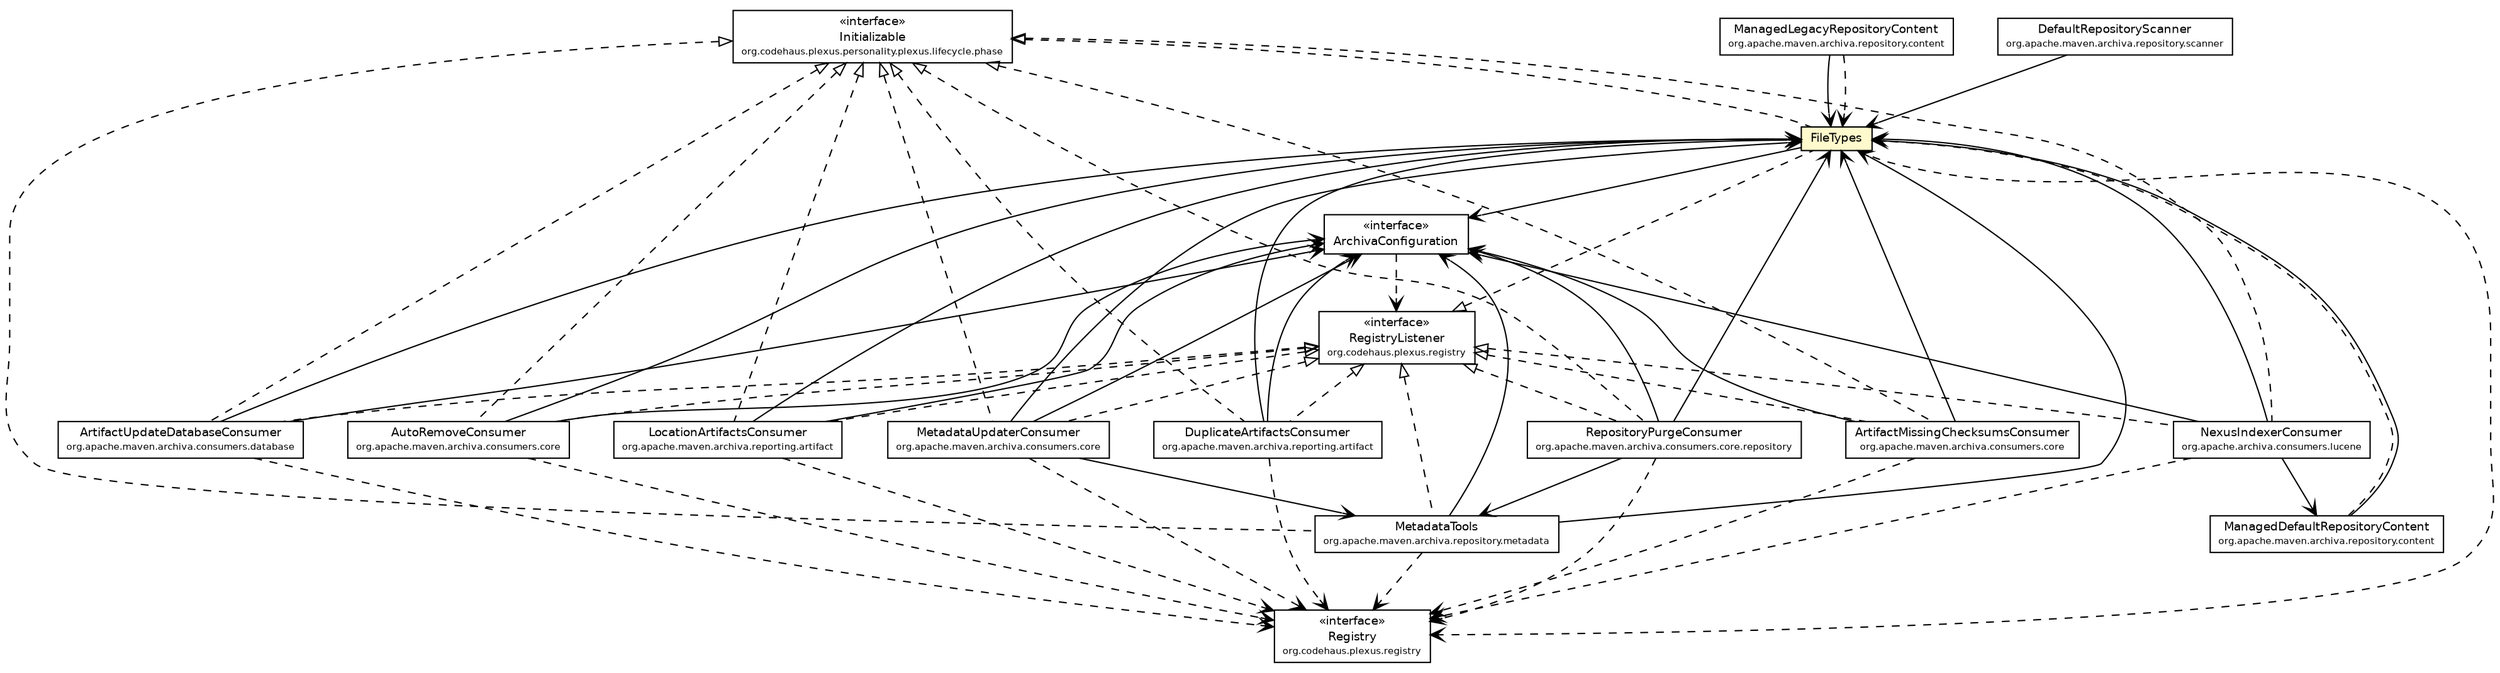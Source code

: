 #!/usr/local/bin/dot
#
# Class diagram 
# Generated by UmlGraph version 4.6 (http://www.spinellis.gr/sw/umlgraph)
#

digraph G {
	edge [fontname="Helvetica",fontsize=10,labelfontname="Helvetica",labelfontsize=10];
	node [fontname="Helvetica",fontsize=10,shape=plaintext];
	// org.apache.maven.archiva.configuration.FileTypes
	c37450 [label=<<table border="0" cellborder="1" cellspacing="0" cellpadding="2" port="p" bgcolor="lemonChiffon" href="./FileTypes.html">
		<tr><td><table border="0" cellspacing="0" cellpadding="1">
			<tr><td> FileTypes </td></tr>
		</table></td></tr>
		</table>>, fontname="Helvetica", fontcolor="black", fontsize=9.0];
	// org.apache.maven.archiva.configuration.ArchivaConfiguration
	c37456 [label=<<table border="0" cellborder="1" cellspacing="0" cellpadding="2" port="p" href="./ArchivaConfiguration.html">
		<tr><td><table border="0" cellspacing="0" cellpadding="1">
			<tr><td> &laquo;interface&raquo; </td></tr>
			<tr><td> ArchivaConfiguration </td></tr>
		</table></td></tr>
		</table>>, fontname="Helvetica", fontcolor="black", fontsize=9.0];
	// org.apache.maven.archiva.repository.content.ManagedLegacyRepositoryContent
	c37506 [label=<<table border="0" cellborder="1" cellspacing="0" cellpadding="2" port="p" href="../repository/content/ManagedLegacyRepositoryContent.html">
		<tr><td><table border="0" cellspacing="0" cellpadding="1">
			<tr><td> ManagedLegacyRepositoryContent </td></tr>
			<tr><td><font point-size="7.0"> org.apache.maven.archiva.repository.content </font></td></tr>
		</table></td></tr>
		</table>>, fontname="Helvetica", fontcolor="black", fontsize=9.0];
	// org.apache.maven.archiva.repository.content.ManagedDefaultRepositoryContent
	c37507 [label=<<table border="0" cellborder="1" cellspacing="0" cellpadding="2" port="p" href="../repository/content/ManagedDefaultRepositoryContent.html">
		<tr><td><table border="0" cellspacing="0" cellpadding="1">
			<tr><td> ManagedDefaultRepositoryContent </td></tr>
			<tr><td><font point-size="7.0"> org.apache.maven.archiva.repository.content </font></td></tr>
		</table></td></tr>
		</table>>, fontname="Helvetica", fontcolor="black", fontsize=9.0];
	// org.apache.maven.archiva.repository.metadata.MetadataTools
	c37528 [label=<<table border="0" cellborder="1" cellspacing="0" cellpadding="2" port="p" href="../repository/metadata/MetadataTools.html">
		<tr><td><table border="0" cellspacing="0" cellpadding="1">
			<tr><td> MetadataTools </td></tr>
			<tr><td><font point-size="7.0"> org.apache.maven.archiva.repository.metadata </font></td></tr>
		</table></td></tr>
		</table>>, fontname="Helvetica", fontcolor="black", fontsize=9.0];
	// org.apache.maven.archiva.repository.scanner.DefaultRepositoryScanner
	c37552 [label=<<table border="0" cellborder="1" cellspacing="0" cellpadding="2" port="p" href="../repository/scanner/DefaultRepositoryScanner.html">
		<tr><td><table border="0" cellspacing="0" cellpadding="1">
			<tr><td> DefaultRepositoryScanner </td></tr>
			<tr><td><font point-size="7.0"> org.apache.maven.archiva.repository.scanner </font></td></tr>
		</table></td></tr>
		</table>>, fontname="Helvetica", fontcolor="black", fontsize=9.0];
	// org.apache.maven.archiva.consumers.core.MetadataUpdaterConsumer
	c37557 [label=<<table border="0" cellborder="1" cellspacing="0" cellpadding="2" port="p" href="../consumers/core/MetadataUpdaterConsumer.html">
		<tr><td><table border="0" cellspacing="0" cellpadding="1">
			<tr><td> MetadataUpdaterConsumer </td></tr>
			<tr><td><font point-size="7.0"> org.apache.maven.archiva.consumers.core </font></td></tr>
		</table></td></tr>
		</table>>, fontname="Helvetica", fontcolor="black", fontsize=9.0];
	// org.apache.maven.archiva.consumers.core.AutoRemoveConsumer
	c37559 [label=<<table border="0" cellborder="1" cellspacing="0" cellpadding="2" port="p" href="../consumers/core/AutoRemoveConsumer.html">
		<tr><td><table border="0" cellspacing="0" cellpadding="1">
			<tr><td> AutoRemoveConsumer </td></tr>
			<tr><td><font point-size="7.0"> org.apache.maven.archiva.consumers.core </font></td></tr>
		</table></td></tr>
		</table>>, fontname="Helvetica", fontcolor="black", fontsize=9.0];
	// org.apache.maven.archiva.consumers.core.ArtifactMissingChecksumsConsumer
	c37560 [label=<<table border="0" cellborder="1" cellspacing="0" cellpadding="2" port="p" href="../consumers/core/ArtifactMissingChecksumsConsumer.html">
		<tr><td><table border="0" cellspacing="0" cellpadding="1">
			<tr><td> ArtifactMissingChecksumsConsumer </td></tr>
			<tr><td><font point-size="7.0"> org.apache.maven.archiva.consumers.core </font></td></tr>
		</table></td></tr>
		</table>>, fontname="Helvetica", fontcolor="black", fontsize=9.0];
	// org.apache.maven.archiva.consumers.core.repository.RepositoryPurgeConsumer
	c37563 [label=<<table border="0" cellborder="1" cellspacing="0" cellpadding="2" port="p" href="../consumers/core/repository/RepositoryPurgeConsumer.html">
		<tr><td><table border="0" cellspacing="0" cellpadding="1">
			<tr><td> RepositoryPurgeConsumer </td></tr>
			<tr><td><font point-size="7.0"> org.apache.maven.archiva.consumers.core.repository </font></td></tr>
		</table></td></tr>
		</table>>, fontname="Helvetica", fontcolor="black", fontsize=9.0];
	// org.apache.maven.archiva.reporting.artifact.LocationArtifactsConsumer
	c37640 [label=<<table border="0" cellborder="1" cellspacing="0" cellpadding="2" port="p" href="../reporting/artifact/LocationArtifactsConsumer.html">
		<tr><td><table border="0" cellspacing="0" cellpadding="1">
			<tr><td> LocationArtifactsConsumer </td></tr>
			<tr><td><font point-size="7.0"> org.apache.maven.archiva.reporting.artifact </font></td></tr>
		</table></td></tr>
		</table>>, fontname="Helvetica", fontcolor="black", fontsize=9.0];
	// org.apache.maven.archiva.reporting.artifact.DuplicateArtifactsConsumer
	c37641 [label=<<table border="0" cellborder="1" cellspacing="0" cellpadding="2" port="p" href="../reporting/artifact/DuplicateArtifactsConsumer.html">
		<tr><td><table border="0" cellspacing="0" cellpadding="1">
			<tr><td> DuplicateArtifactsConsumer </td></tr>
			<tr><td><font point-size="7.0"> org.apache.maven.archiva.reporting.artifact </font></td></tr>
		</table></td></tr>
		</table>>, fontname="Helvetica", fontcolor="black", fontsize=9.0];
	// org.apache.maven.archiva.consumers.database.ArtifactUpdateDatabaseConsumer
	c37647 [label=<<table border="0" cellborder="1" cellspacing="0" cellpadding="2" port="p" href="../consumers/database/ArtifactUpdateDatabaseConsumer.html">
		<tr><td><table border="0" cellspacing="0" cellpadding="1">
			<tr><td> ArtifactUpdateDatabaseConsumer </td></tr>
			<tr><td><font point-size="7.0"> org.apache.maven.archiva.consumers.database </font></td></tr>
		</table></td></tr>
		</table>>, fontname="Helvetica", fontcolor="black", fontsize=9.0];
	// org.apache.archiva.consumers.lucene.NexusIndexerConsumer
	c37668 [label=<<table border="0" cellborder="1" cellspacing="0" cellpadding="2" port="p" href="../../../archiva/consumers/lucene/NexusIndexerConsumer.html">
		<tr><td><table border="0" cellspacing="0" cellpadding="1">
			<tr><td> NexusIndexerConsumer </td></tr>
			<tr><td><font point-size="7.0"> org.apache.archiva.consumers.lucene </font></td></tr>
		</table></td></tr>
		</table>>, fontname="Helvetica", fontcolor="black", fontsize=9.0];
	//org.apache.maven.archiva.configuration.FileTypes implements org.codehaus.plexus.personality.plexus.lifecycle.phase.Initializable
	c37795:p -> c37450:p [dir=back,arrowtail=empty,style=dashed];
	//org.apache.maven.archiva.configuration.FileTypes implements org.codehaus.plexus.registry.RegistryListener
	c37796:p -> c37450:p [dir=back,arrowtail=empty,style=dashed];
	//org.apache.maven.archiva.repository.metadata.MetadataTools implements org.codehaus.plexus.registry.RegistryListener
	c37796:p -> c37528:p [dir=back,arrowtail=empty,style=dashed];
	//org.apache.maven.archiva.repository.metadata.MetadataTools implements org.codehaus.plexus.personality.plexus.lifecycle.phase.Initializable
	c37795:p -> c37528:p [dir=back,arrowtail=empty,style=dashed];
	//org.apache.maven.archiva.consumers.core.MetadataUpdaterConsumer implements org.codehaus.plexus.registry.RegistryListener
	c37796:p -> c37557:p [dir=back,arrowtail=empty,style=dashed];
	//org.apache.maven.archiva.consumers.core.MetadataUpdaterConsumer implements org.codehaus.plexus.personality.plexus.lifecycle.phase.Initializable
	c37795:p -> c37557:p [dir=back,arrowtail=empty,style=dashed];
	//org.apache.maven.archiva.consumers.core.AutoRemoveConsumer implements org.codehaus.plexus.registry.RegistryListener
	c37796:p -> c37559:p [dir=back,arrowtail=empty,style=dashed];
	//org.apache.maven.archiva.consumers.core.AutoRemoveConsumer implements org.codehaus.plexus.personality.plexus.lifecycle.phase.Initializable
	c37795:p -> c37559:p [dir=back,arrowtail=empty,style=dashed];
	//org.apache.maven.archiva.consumers.core.ArtifactMissingChecksumsConsumer implements org.codehaus.plexus.registry.RegistryListener
	c37796:p -> c37560:p [dir=back,arrowtail=empty,style=dashed];
	//org.apache.maven.archiva.consumers.core.ArtifactMissingChecksumsConsumer implements org.codehaus.plexus.personality.plexus.lifecycle.phase.Initializable
	c37795:p -> c37560:p [dir=back,arrowtail=empty,style=dashed];
	//org.apache.maven.archiva.consumers.core.repository.RepositoryPurgeConsumer implements org.codehaus.plexus.registry.RegistryListener
	c37796:p -> c37563:p [dir=back,arrowtail=empty,style=dashed];
	//org.apache.maven.archiva.consumers.core.repository.RepositoryPurgeConsumer implements org.codehaus.plexus.personality.plexus.lifecycle.phase.Initializable
	c37795:p -> c37563:p [dir=back,arrowtail=empty,style=dashed];
	//org.apache.maven.archiva.reporting.artifact.LocationArtifactsConsumer implements org.codehaus.plexus.registry.RegistryListener
	c37796:p -> c37640:p [dir=back,arrowtail=empty,style=dashed];
	//org.apache.maven.archiva.reporting.artifact.LocationArtifactsConsumer implements org.codehaus.plexus.personality.plexus.lifecycle.phase.Initializable
	c37795:p -> c37640:p [dir=back,arrowtail=empty,style=dashed];
	//org.apache.maven.archiva.reporting.artifact.DuplicateArtifactsConsumer implements org.codehaus.plexus.registry.RegistryListener
	c37796:p -> c37641:p [dir=back,arrowtail=empty,style=dashed];
	//org.apache.maven.archiva.reporting.artifact.DuplicateArtifactsConsumer implements org.codehaus.plexus.personality.plexus.lifecycle.phase.Initializable
	c37795:p -> c37641:p [dir=back,arrowtail=empty,style=dashed];
	//org.apache.maven.archiva.consumers.database.ArtifactUpdateDatabaseConsumer implements org.codehaus.plexus.registry.RegistryListener
	c37796:p -> c37647:p [dir=back,arrowtail=empty,style=dashed];
	//org.apache.maven.archiva.consumers.database.ArtifactUpdateDatabaseConsumer implements org.codehaus.plexus.personality.plexus.lifecycle.phase.Initializable
	c37795:p -> c37647:p [dir=back,arrowtail=empty,style=dashed];
	//org.apache.archiva.consumers.lucene.NexusIndexerConsumer implements org.codehaus.plexus.registry.RegistryListener
	c37796:p -> c37668:p [dir=back,arrowtail=empty,style=dashed];
	//org.apache.archiva.consumers.lucene.NexusIndexerConsumer implements org.codehaus.plexus.personality.plexus.lifecycle.phase.Initializable
	c37795:p -> c37668:p [dir=back,arrowtail=empty,style=dashed];
	// org.apache.maven.archiva.configuration.FileTypes NAVASSOC org.apache.maven.archiva.configuration.ArchivaConfiguration
	c37450:p -> c37456:p [taillabel="", label="", headlabel="", fontname="Helvetica", fontcolor="black", fontsize=10.0, color="black", arrowhead=open];
	// org.apache.maven.archiva.repository.content.ManagedLegacyRepositoryContent NAVASSOC org.apache.maven.archiva.configuration.FileTypes
	c37506:p -> c37450:p [taillabel="", label="", headlabel="", fontname="Helvetica", fontcolor="black", fontsize=10.0, color="black", arrowhead=open];
	// org.apache.maven.archiva.repository.content.ManagedDefaultRepositoryContent NAVASSOC org.apache.maven.archiva.configuration.FileTypes
	c37507:p -> c37450:p [taillabel="", label="", headlabel="", fontname="Helvetica", fontcolor="black", fontsize=10.0, color="black", arrowhead=open];
	// org.apache.maven.archiva.repository.metadata.MetadataTools NAVASSOC org.apache.maven.archiva.configuration.ArchivaConfiguration
	c37528:p -> c37456:p [taillabel="", label="", headlabel="", fontname="Helvetica", fontcolor="black", fontsize=10.0, color="black", arrowhead=open];
	// org.apache.maven.archiva.repository.metadata.MetadataTools NAVASSOC org.apache.maven.archiva.configuration.FileTypes
	c37528:p -> c37450:p [taillabel="", label="", headlabel="", fontname="Helvetica", fontcolor="black", fontsize=10.0, color="black", arrowhead=open];
	// org.apache.maven.archiva.repository.scanner.DefaultRepositoryScanner NAVASSOC org.apache.maven.archiva.configuration.FileTypes
	c37552:p -> c37450:p [taillabel="", label="", headlabel="", fontname="Helvetica", fontcolor="black", fontsize=10.0, color="black", arrowhead=open];
	// org.apache.maven.archiva.consumers.core.MetadataUpdaterConsumer NAVASSOC org.apache.maven.archiva.repository.metadata.MetadataTools
	c37557:p -> c37528:p [taillabel="", label="", headlabel="", fontname="Helvetica", fontcolor="black", fontsize=10.0, color="black", arrowhead=open];
	// org.apache.maven.archiva.consumers.core.MetadataUpdaterConsumer NAVASSOC org.apache.maven.archiva.configuration.ArchivaConfiguration
	c37557:p -> c37456:p [taillabel="", label="", headlabel="", fontname="Helvetica", fontcolor="black", fontsize=10.0, color="black", arrowhead=open];
	// org.apache.maven.archiva.consumers.core.MetadataUpdaterConsumer NAVASSOC org.apache.maven.archiva.configuration.FileTypes
	c37557:p -> c37450:p [taillabel="", label="", headlabel="", fontname="Helvetica", fontcolor="black", fontsize=10.0, color="black", arrowhead=open];
	// org.apache.maven.archiva.consumers.core.AutoRemoveConsumer NAVASSOC org.apache.maven.archiva.configuration.ArchivaConfiguration
	c37559:p -> c37456:p [taillabel="", label="", headlabel="", fontname="Helvetica", fontcolor="black", fontsize=10.0, color="black", arrowhead=open];
	// org.apache.maven.archiva.consumers.core.AutoRemoveConsumer NAVASSOC org.apache.maven.archiva.configuration.FileTypes
	c37559:p -> c37450:p [taillabel="", label="", headlabel="", fontname="Helvetica", fontcolor="black", fontsize=10.0, color="black", arrowhead=open];
	// org.apache.maven.archiva.consumers.core.ArtifactMissingChecksumsConsumer NAVASSOC org.apache.maven.archiva.configuration.ArchivaConfiguration
	c37560:p -> c37456:p [taillabel="", label="", headlabel="", fontname="Helvetica", fontcolor="black", fontsize=10.0, color="black", arrowhead=open];
	// org.apache.maven.archiva.consumers.core.ArtifactMissingChecksumsConsumer NAVASSOC org.apache.maven.archiva.configuration.FileTypes
	c37560:p -> c37450:p [taillabel="", label="", headlabel="", fontname="Helvetica", fontcolor="black", fontsize=10.0, color="black", arrowhead=open];
	// org.apache.maven.archiva.consumers.core.repository.RepositoryPurgeConsumer NAVASSOC org.apache.maven.archiva.configuration.ArchivaConfiguration
	c37563:p -> c37456:p [taillabel="", label="", headlabel="", fontname="Helvetica", fontcolor="black", fontsize=10.0, color="black", arrowhead=open];
	// org.apache.maven.archiva.consumers.core.repository.RepositoryPurgeConsumer NAVASSOC org.apache.maven.archiva.repository.metadata.MetadataTools
	c37563:p -> c37528:p [taillabel="", label="", headlabel="", fontname="Helvetica", fontcolor="black", fontsize=10.0, color="black", arrowhead=open];
	// org.apache.maven.archiva.consumers.core.repository.RepositoryPurgeConsumer NAVASSOC org.apache.maven.archiva.configuration.FileTypes
	c37563:p -> c37450:p [taillabel="", label="", headlabel="", fontname="Helvetica", fontcolor="black", fontsize=10.0, color="black", arrowhead=open];
	// org.apache.maven.archiva.reporting.artifact.LocationArtifactsConsumer NAVASSOC org.apache.maven.archiva.configuration.ArchivaConfiguration
	c37640:p -> c37456:p [taillabel="", label="", headlabel="", fontname="Helvetica", fontcolor="black", fontsize=10.0, color="black", arrowhead=open];
	// org.apache.maven.archiva.reporting.artifact.LocationArtifactsConsumer NAVASSOC org.apache.maven.archiva.configuration.FileTypes
	c37640:p -> c37450:p [taillabel="", label="", headlabel="", fontname="Helvetica", fontcolor="black", fontsize=10.0, color="black", arrowhead=open];
	// org.apache.maven.archiva.reporting.artifact.DuplicateArtifactsConsumer NAVASSOC org.apache.maven.archiva.configuration.ArchivaConfiguration
	c37641:p -> c37456:p [taillabel="", label="", headlabel="", fontname="Helvetica", fontcolor="black", fontsize=10.0, color="black", arrowhead=open];
	// org.apache.maven.archiva.reporting.artifact.DuplicateArtifactsConsumer NAVASSOC org.apache.maven.archiva.configuration.FileTypes
	c37641:p -> c37450:p [taillabel="", label="", headlabel="", fontname="Helvetica", fontcolor="black", fontsize=10.0, color="black", arrowhead=open];
	// org.apache.maven.archiva.consumers.database.ArtifactUpdateDatabaseConsumer NAVASSOC org.apache.maven.archiva.configuration.ArchivaConfiguration
	c37647:p -> c37456:p [taillabel="", label="", headlabel="", fontname="Helvetica", fontcolor="black", fontsize=10.0, color="black", arrowhead=open];
	// org.apache.maven.archiva.consumers.database.ArtifactUpdateDatabaseConsumer NAVASSOC org.apache.maven.archiva.configuration.FileTypes
	c37647:p -> c37450:p [taillabel="", label="", headlabel="", fontname="Helvetica", fontcolor="black", fontsize=10.0, color="black", arrowhead=open];
	// org.apache.archiva.consumers.lucene.NexusIndexerConsumer NAVASSOC org.apache.maven.archiva.configuration.ArchivaConfiguration
	c37668:p -> c37456:p [taillabel="", label="", headlabel="", fontname="Helvetica", fontcolor="black", fontsize=10.0, color="black", arrowhead=open];
	// org.apache.archiva.consumers.lucene.NexusIndexerConsumer NAVASSOC org.apache.maven.archiva.configuration.FileTypes
	c37668:p -> c37450:p [taillabel="", label="", headlabel="", fontname="Helvetica", fontcolor="black", fontsize=10.0, color="black", arrowhead=open];
	// org.apache.archiva.consumers.lucene.NexusIndexerConsumer NAVASSOC org.apache.maven.archiva.repository.content.ManagedDefaultRepositoryContent
	c37668:p -> c37507:p [taillabel="", label="", headlabel="", fontname="Helvetica", fontcolor="black", fontsize=10.0, color="black", arrowhead=open];
	// org.apache.maven.archiva.configuration.FileTypes DEPEND org.codehaus.plexus.registry.Registry
	c37450:p -> c37803:p [taillabel="", label="", headlabel="", fontname="Helvetica", fontcolor="black", fontsize=10.0, color="black", arrowhead=open, style=dashed];
	// org.apache.maven.archiva.configuration.ArchivaConfiguration DEPEND org.codehaus.plexus.registry.RegistryListener
	c37456:p -> c37796:p [taillabel="", label="", headlabel="", fontname="Helvetica", fontcolor="black", fontsize=10.0, color="black", arrowhead=open, style=dashed];
	// org.apache.maven.archiva.repository.content.ManagedLegacyRepositoryContent DEPEND org.apache.maven.archiva.configuration.FileTypes
	c37506:p -> c37450:p [taillabel="", label="", headlabel="", fontname="Helvetica", fontcolor="black", fontsize=10.0, color="black", arrowhead=open, style=dashed];
	// org.apache.maven.archiva.repository.content.ManagedDefaultRepositoryContent DEPEND org.apache.maven.archiva.configuration.FileTypes
	c37507:p -> c37450:p [taillabel="", label="", headlabel="", fontname="Helvetica", fontcolor="black", fontsize=10.0, color="black", arrowhead=open, style=dashed];
	// org.apache.maven.archiva.repository.metadata.MetadataTools DEPEND org.codehaus.plexus.registry.Registry
	c37528:p -> c37803:p [taillabel="", label="", headlabel="", fontname="Helvetica", fontcolor="black", fontsize=10.0, color="black", arrowhead=open, style=dashed];
	// org.apache.maven.archiva.consumers.core.MetadataUpdaterConsumer DEPEND org.codehaus.plexus.registry.Registry
	c37557:p -> c37803:p [taillabel="", label="", headlabel="", fontname="Helvetica", fontcolor="black", fontsize=10.0, color="black", arrowhead=open, style=dashed];
	// org.apache.maven.archiva.consumers.core.AutoRemoveConsumer DEPEND org.codehaus.plexus.registry.Registry
	c37559:p -> c37803:p [taillabel="", label="", headlabel="", fontname="Helvetica", fontcolor="black", fontsize=10.0, color="black", arrowhead=open, style=dashed];
	// org.apache.maven.archiva.consumers.core.ArtifactMissingChecksumsConsumer DEPEND org.codehaus.plexus.registry.Registry
	c37560:p -> c37803:p [taillabel="", label="", headlabel="", fontname="Helvetica", fontcolor="black", fontsize=10.0, color="black", arrowhead=open, style=dashed];
	// org.apache.maven.archiva.consumers.core.repository.RepositoryPurgeConsumer DEPEND org.codehaus.plexus.registry.Registry
	c37563:p -> c37803:p [taillabel="", label="", headlabel="", fontname="Helvetica", fontcolor="black", fontsize=10.0, color="black", arrowhead=open, style=dashed];
	// org.apache.maven.archiva.reporting.artifact.LocationArtifactsConsumer DEPEND org.codehaus.plexus.registry.Registry
	c37640:p -> c37803:p [taillabel="", label="", headlabel="", fontname="Helvetica", fontcolor="black", fontsize=10.0, color="black", arrowhead=open, style=dashed];
	// org.apache.maven.archiva.reporting.artifact.DuplicateArtifactsConsumer DEPEND org.codehaus.plexus.registry.Registry
	c37641:p -> c37803:p [taillabel="", label="", headlabel="", fontname="Helvetica", fontcolor="black", fontsize=10.0, color="black", arrowhead=open, style=dashed];
	// org.apache.maven.archiva.consumers.database.ArtifactUpdateDatabaseConsumer DEPEND org.codehaus.plexus.registry.Registry
	c37647:p -> c37803:p [taillabel="", label="", headlabel="", fontname="Helvetica", fontcolor="black", fontsize=10.0, color="black", arrowhead=open, style=dashed];
	// org.apache.archiva.consumers.lucene.NexusIndexerConsumer DEPEND org.codehaus.plexus.registry.Registry
	c37668:p -> c37803:p [taillabel="", label="", headlabel="", fontname="Helvetica", fontcolor="black", fontsize=10.0, color="black", arrowhead=open, style=dashed];
	// org.codehaus.plexus.personality.plexus.lifecycle.phase.Initializable
	c37795 [label=<<table border="0" cellborder="1" cellspacing="0" cellpadding="2" port="p" href="http://java.sun.com/j2se/1.4.2/docs/api/org/codehaus/plexus/personality/plexus/lifecycle/phase/Initializable.html">
		<tr><td><table border="0" cellspacing="0" cellpadding="1">
			<tr><td> &laquo;interface&raquo; </td></tr>
			<tr><td> Initializable </td></tr>
			<tr><td><font point-size="7.0"> org.codehaus.plexus.personality.plexus.lifecycle.phase </font></td></tr>
		</table></td></tr>
		</table>>, fontname="Helvetica", fontcolor="black", fontsize=9.0];
	// org.codehaus.plexus.registry.Registry
	c37803 [label=<<table border="0" cellborder="1" cellspacing="0" cellpadding="2" port="p" href="http://java.sun.com/j2se/1.4.2/docs/api/org/codehaus/plexus/registry/Registry.html">
		<tr><td><table border="0" cellspacing="0" cellpadding="1">
			<tr><td> &laquo;interface&raquo; </td></tr>
			<tr><td> Registry </td></tr>
			<tr><td><font point-size="7.0"> org.codehaus.plexus.registry </font></td></tr>
		</table></td></tr>
		</table>>, fontname="Helvetica", fontcolor="black", fontsize=9.0];
	// org.codehaus.plexus.registry.RegistryListener
	c37796 [label=<<table border="0" cellborder="1" cellspacing="0" cellpadding="2" port="p" href="http://java.sun.com/j2se/1.4.2/docs/api/org/codehaus/plexus/registry/RegistryListener.html">
		<tr><td><table border="0" cellspacing="0" cellpadding="1">
			<tr><td> &laquo;interface&raquo; </td></tr>
			<tr><td> RegistryListener </td></tr>
			<tr><td><font point-size="7.0"> org.codehaus.plexus.registry </font></td></tr>
		</table></td></tr>
		</table>>, fontname="Helvetica", fontcolor="black", fontsize=9.0];
}


